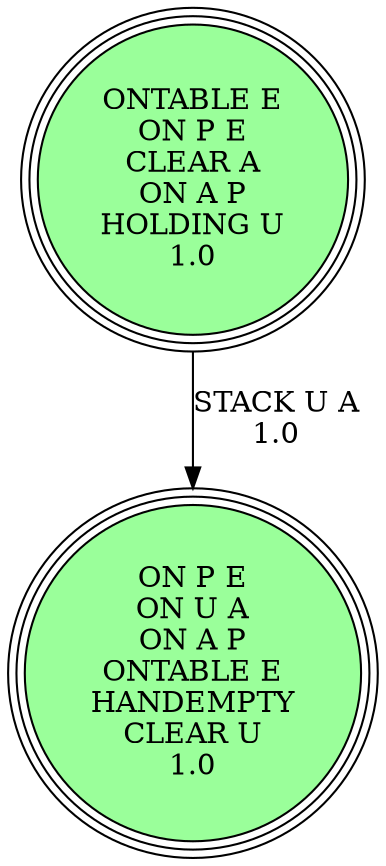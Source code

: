 digraph {
"ONTABLE E\nON P E\nCLEAR A\nON A P\nHOLDING U\n1.0\n" -> "ON P E\nON U A\nON A P\nONTABLE E\nHANDEMPTY\nCLEAR U\n1.0\n"[label="STACK U A\n1.0\n"];
"ON P E\nON U A\nON A P\nONTABLE E\nHANDEMPTY\nCLEAR U\n1.0\n" [shape=circle, style=filled, fillcolor=palegreen1, peripheries=3];
"ON P E\nON U A\nON A P\nONTABLE E\nHANDEMPTY\nCLEAR U\n1.0\n" [shape=circle, style=filled, fillcolor=palegreen1, peripheries=3];
"ONTABLE E\nON P E\nCLEAR A\nON A P\nHOLDING U\n1.0\n" [shape=circle, style=filled, fillcolor=palegreen1, peripheries=3];
}
